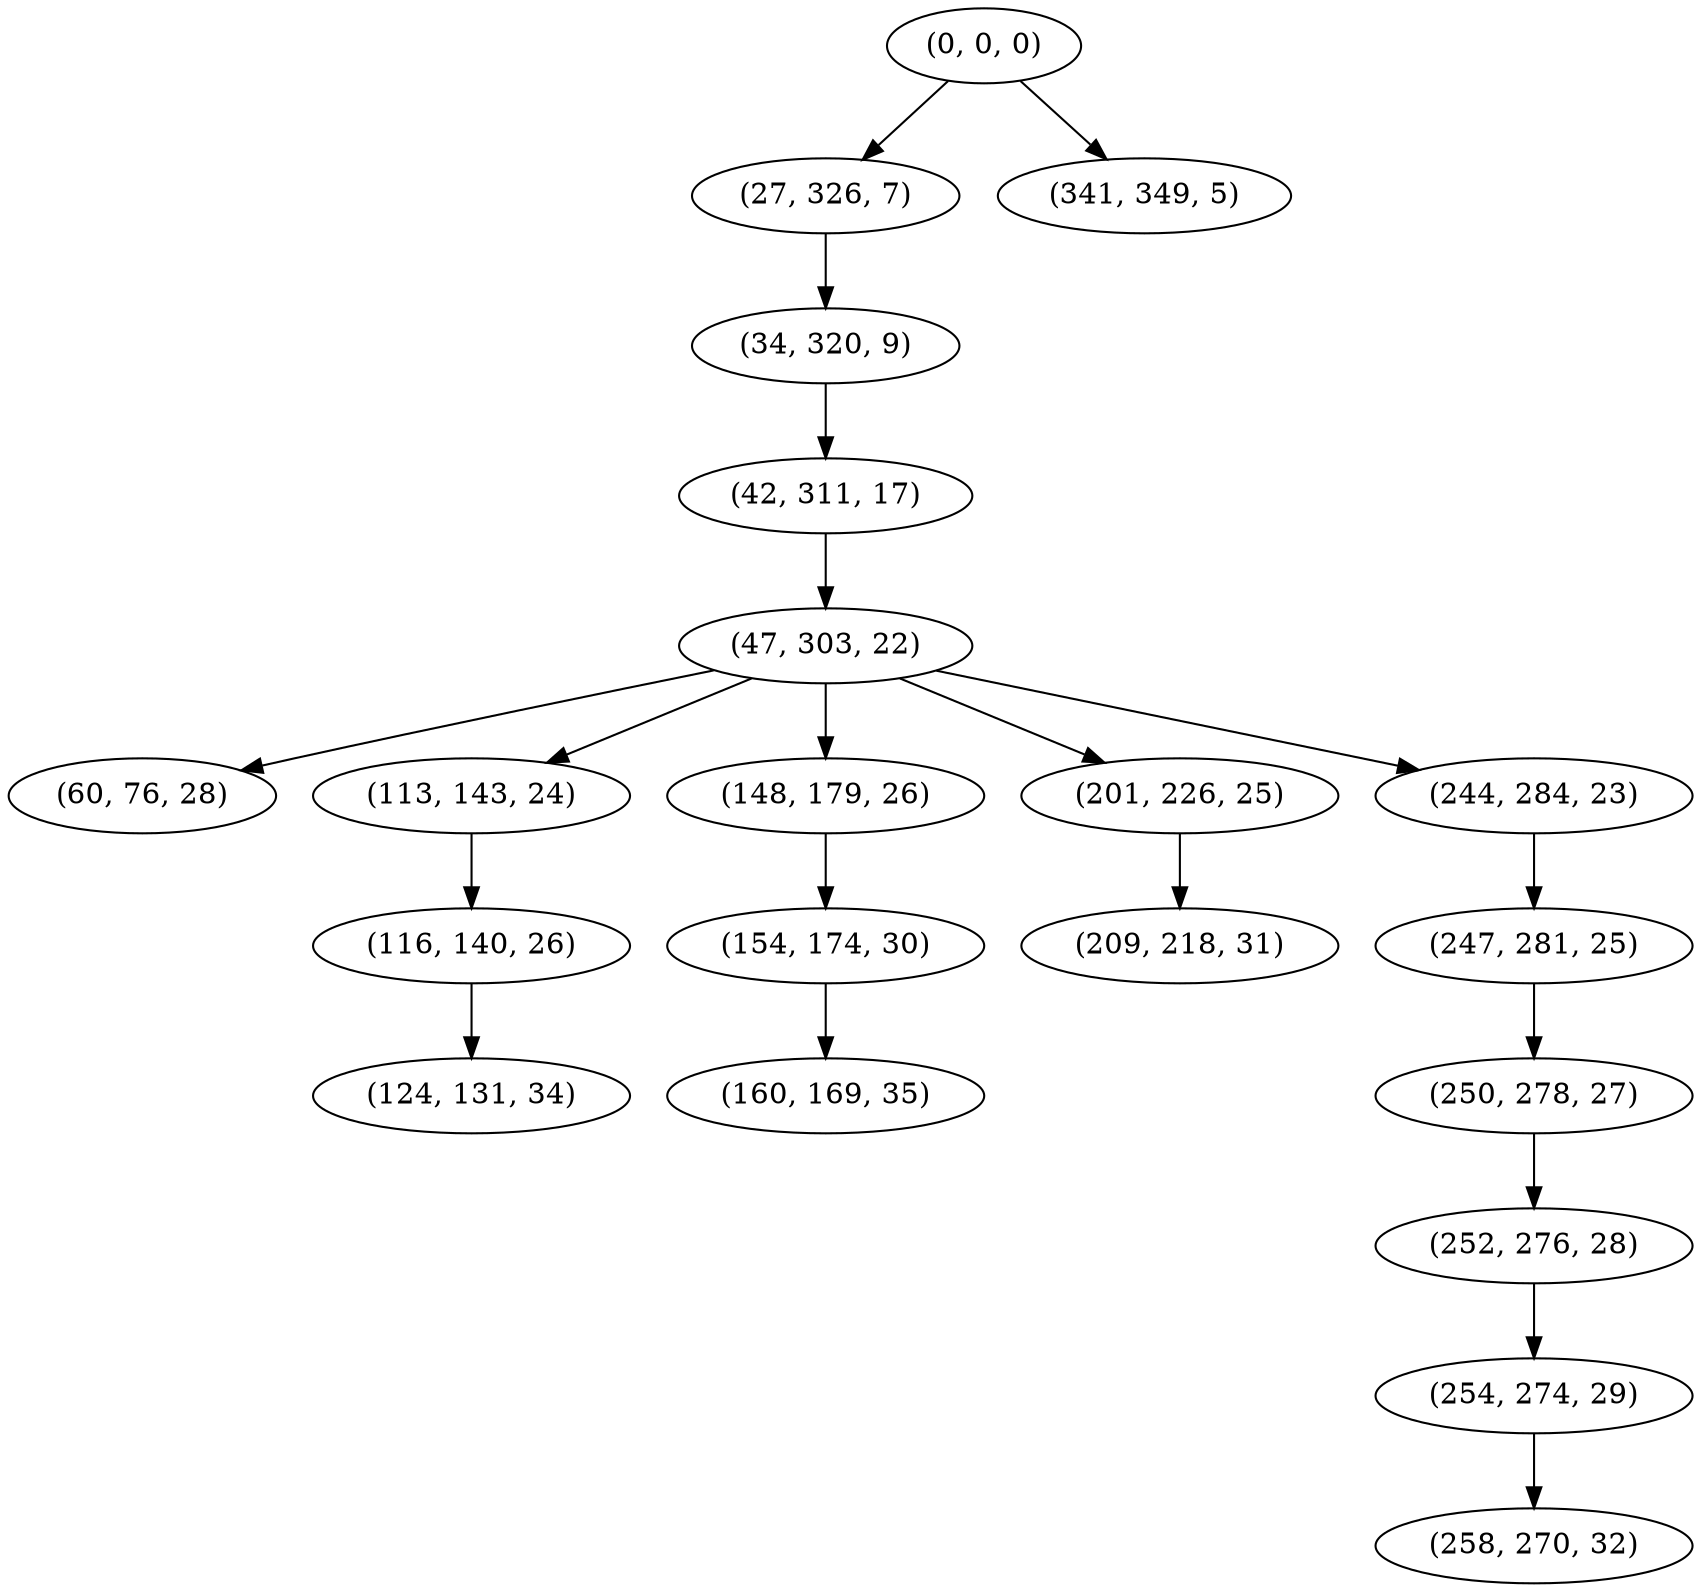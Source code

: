 digraph tree {
    "(0, 0, 0)";
    "(27, 326, 7)";
    "(34, 320, 9)";
    "(42, 311, 17)";
    "(47, 303, 22)";
    "(60, 76, 28)";
    "(113, 143, 24)";
    "(116, 140, 26)";
    "(124, 131, 34)";
    "(148, 179, 26)";
    "(154, 174, 30)";
    "(160, 169, 35)";
    "(201, 226, 25)";
    "(209, 218, 31)";
    "(244, 284, 23)";
    "(247, 281, 25)";
    "(250, 278, 27)";
    "(252, 276, 28)";
    "(254, 274, 29)";
    "(258, 270, 32)";
    "(341, 349, 5)";
    "(0, 0, 0)" -> "(27, 326, 7)";
    "(0, 0, 0)" -> "(341, 349, 5)";
    "(27, 326, 7)" -> "(34, 320, 9)";
    "(34, 320, 9)" -> "(42, 311, 17)";
    "(42, 311, 17)" -> "(47, 303, 22)";
    "(47, 303, 22)" -> "(60, 76, 28)";
    "(47, 303, 22)" -> "(113, 143, 24)";
    "(47, 303, 22)" -> "(148, 179, 26)";
    "(47, 303, 22)" -> "(201, 226, 25)";
    "(47, 303, 22)" -> "(244, 284, 23)";
    "(113, 143, 24)" -> "(116, 140, 26)";
    "(116, 140, 26)" -> "(124, 131, 34)";
    "(148, 179, 26)" -> "(154, 174, 30)";
    "(154, 174, 30)" -> "(160, 169, 35)";
    "(201, 226, 25)" -> "(209, 218, 31)";
    "(244, 284, 23)" -> "(247, 281, 25)";
    "(247, 281, 25)" -> "(250, 278, 27)";
    "(250, 278, 27)" -> "(252, 276, 28)";
    "(252, 276, 28)" -> "(254, 274, 29)";
    "(254, 274, 29)" -> "(258, 270, 32)";
}
